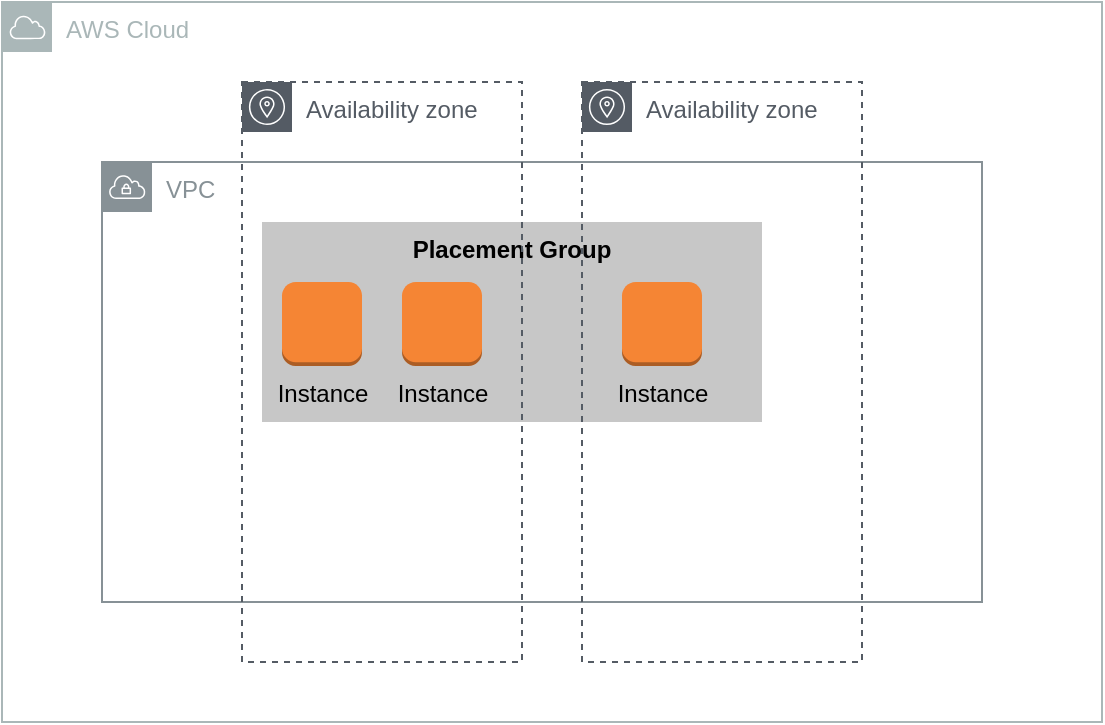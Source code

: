 <mxfile version="20.2.3" type="device"><diagram id="Ht1M8jgEwFfnCIfOTk4-" name="Page-1"><mxGraphModel dx="1178" dy="700" grid="1" gridSize="10" guides="1" tooltips="1" connect="1" arrows="1" fold="1" page="1" pageScale="1" pageWidth="1169" pageHeight="827" math="0" shadow="0"><root><mxCell id="0"/><mxCell id="1" parent="0"/><mxCell id="8ysWeNET_NXavgE0nrx6-1" value="AWS Cloud" style="sketch=0;outlineConnect=0;gradientColor=none;html=1;whiteSpace=wrap;fontSize=12;fontStyle=0;shape=mxgraph.aws4.group;grIcon=mxgraph.aws4.group_aws_cloud;strokeColor=#AAB7B8;fillColor=none;verticalAlign=top;align=left;spacingLeft=30;fontColor=#AAB7B8;dashed=0;" vertex="1" parent="1"><mxGeometry x="250" y="100" width="550" height="360" as="geometry"/></mxCell><mxCell id="8ysWeNET_NXavgE0nrx6-2" value="VPC" style="sketch=0;outlineConnect=0;gradientColor=none;html=1;whiteSpace=wrap;fontSize=12;fontStyle=0;shape=mxgraph.aws4.group;grIcon=mxgraph.aws4.group_vpc;strokeColor=#879196;fillColor=none;verticalAlign=top;align=left;spacingLeft=30;fontColor=#879196;dashed=0;" vertex="1" parent="1"><mxGeometry x="300" y="180" width="440" height="220" as="geometry"/></mxCell><mxCell id="8ysWeNET_NXavgE0nrx6-4" value="Placement Group" style="rounded=0;whiteSpace=wrap;html=1;strokeColor=none;fillColor=#C7C7C7;fontStyle=1;verticalAlign=top;" vertex="1" parent="1"><mxGeometry x="380" y="210" width="250" height="100" as="geometry"/></mxCell><mxCell id="8ysWeNET_NXavgE0nrx6-8" value="Instance" style="outlineConnect=0;dashed=0;verticalLabelPosition=bottom;verticalAlign=top;align=center;html=1;shape=mxgraph.aws3.instance;fillColor=#F58534;gradientColor=none;" vertex="1" parent="1"><mxGeometry x="390" y="240" width="40" height="42" as="geometry"/></mxCell><mxCell id="8ysWeNET_NXavgE0nrx6-10" value="Instance" style="outlineConnect=0;dashed=0;verticalLabelPosition=bottom;verticalAlign=top;align=center;html=1;shape=mxgraph.aws3.instance;fillColor=#F58534;gradientColor=none;" vertex="1" parent="1"><mxGeometry x="450" y="240" width="40" height="42" as="geometry"/></mxCell><mxCell id="8ysWeNET_NXavgE0nrx6-11" value="Instance" style="outlineConnect=0;dashed=0;verticalLabelPosition=bottom;verticalAlign=top;align=center;html=1;shape=mxgraph.aws3.instance;fillColor=#F58534;gradientColor=none;" vertex="1" parent="1"><mxGeometry x="560" y="240" width="40" height="42" as="geometry"/></mxCell><mxCell id="8ysWeNET_NXavgE0nrx6-3" value="Availability zone" style="sketch=0;outlineConnect=0;gradientColor=none;html=1;whiteSpace=wrap;fontSize=12;fontStyle=0;shape=mxgraph.aws4.group;grIcon=mxgraph.aws4.group_availability_zone;strokeColor=#545B64;fillColor=none;verticalAlign=top;align=left;spacingLeft=30;fontColor=#545B64;dashed=1;" vertex="1" parent="1"><mxGeometry x="370" y="140" width="140" height="290" as="geometry"/></mxCell><mxCell id="8ysWeNET_NXavgE0nrx6-6" value="Availability zone" style="sketch=0;outlineConnect=0;gradientColor=none;html=1;whiteSpace=wrap;fontSize=12;fontStyle=0;shape=mxgraph.aws4.group;grIcon=mxgraph.aws4.group_availability_zone;strokeColor=#545B64;fillColor=none;verticalAlign=top;align=left;spacingLeft=30;fontColor=#545B64;dashed=1;" vertex="1" parent="1"><mxGeometry x="540" y="140" width="140" height="290" as="geometry"/></mxCell></root></mxGraphModel></diagram></mxfile>
